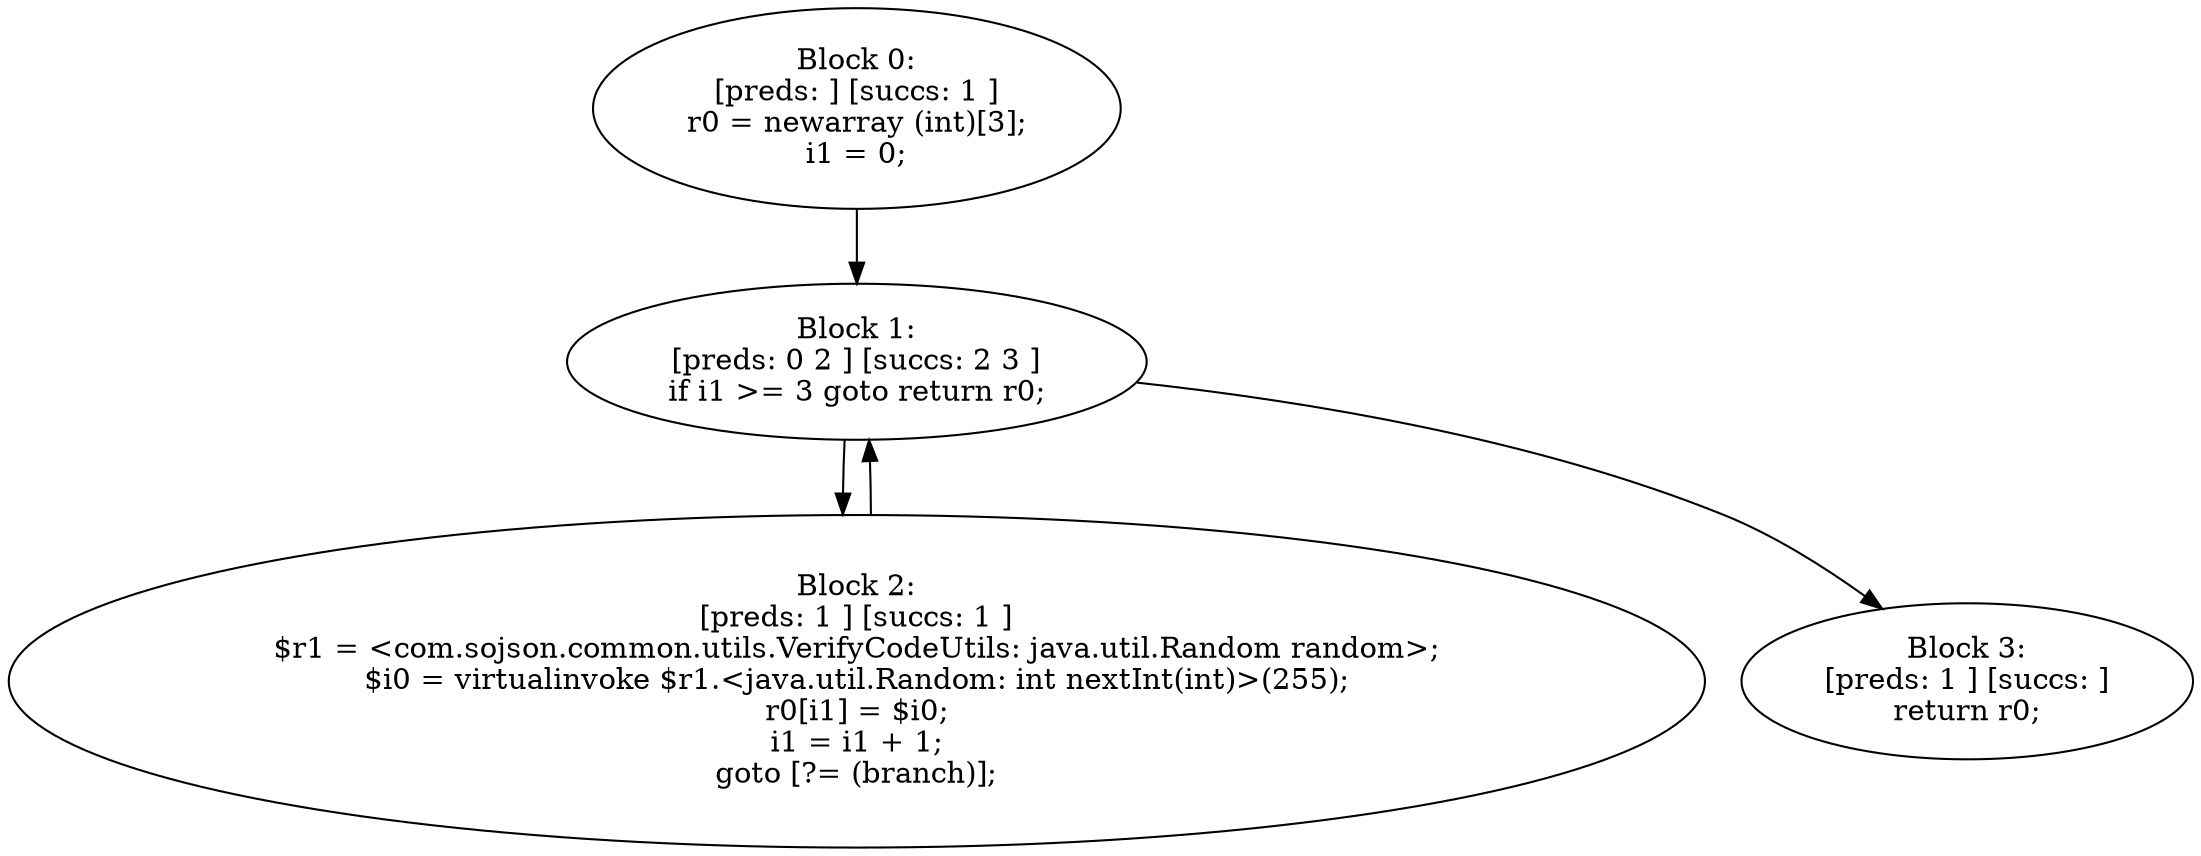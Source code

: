 digraph "unitGraph" {
    "Block 0:
[preds: ] [succs: 1 ]
r0 = newarray (int)[3];
i1 = 0;
"
    "Block 1:
[preds: 0 2 ] [succs: 2 3 ]
if i1 >= 3 goto return r0;
"
    "Block 2:
[preds: 1 ] [succs: 1 ]
$r1 = <com.sojson.common.utils.VerifyCodeUtils: java.util.Random random>;
$i0 = virtualinvoke $r1.<java.util.Random: int nextInt(int)>(255);
r0[i1] = $i0;
i1 = i1 + 1;
goto [?= (branch)];
"
    "Block 3:
[preds: 1 ] [succs: ]
return r0;
"
    "Block 0:
[preds: ] [succs: 1 ]
r0 = newarray (int)[3];
i1 = 0;
"->"Block 1:
[preds: 0 2 ] [succs: 2 3 ]
if i1 >= 3 goto return r0;
";
    "Block 1:
[preds: 0 2 ] [succs: 2 3 ]
if i1 >= 3 goto return r0;
"->"Block 2:
[preds: 1 ] [succs: 1 ]
$r1 = <com.sojson.common.utils.VerifyCodeUtils: java.util.Random random>;
$i0 = virtualinvoke $r1.<java.util.Random: int nextInt(int)>(255);
r0[i1] = $i0;
i1 = i1 + 1;
goto [?= (branch)];
";
    "Block 1:
[preds: 0 2 ] [succs: 2 3 ]
if i1 >= 3 goto return r0;
"->"Block 3:
[preds: 1 ] [succs: ]
return r0;
";
    "Block 2:
[preds: 1 ] [succs: 1 ]
$r1 = <com.sojson.common.utils.VerifyCodeUtils: java.util.Random random>;
$i0 = virtualinvoke $r1.<java.util.Random: int nextInt(int)>(255);
r0[i1] = $i0;
i1 = i1 + 1;
goto [?= (branch)];
"->"Block 1:
[preds: 0 2 ] [succs: 2 3 ]
if i1 >= 3 goto return r0;
";
}
